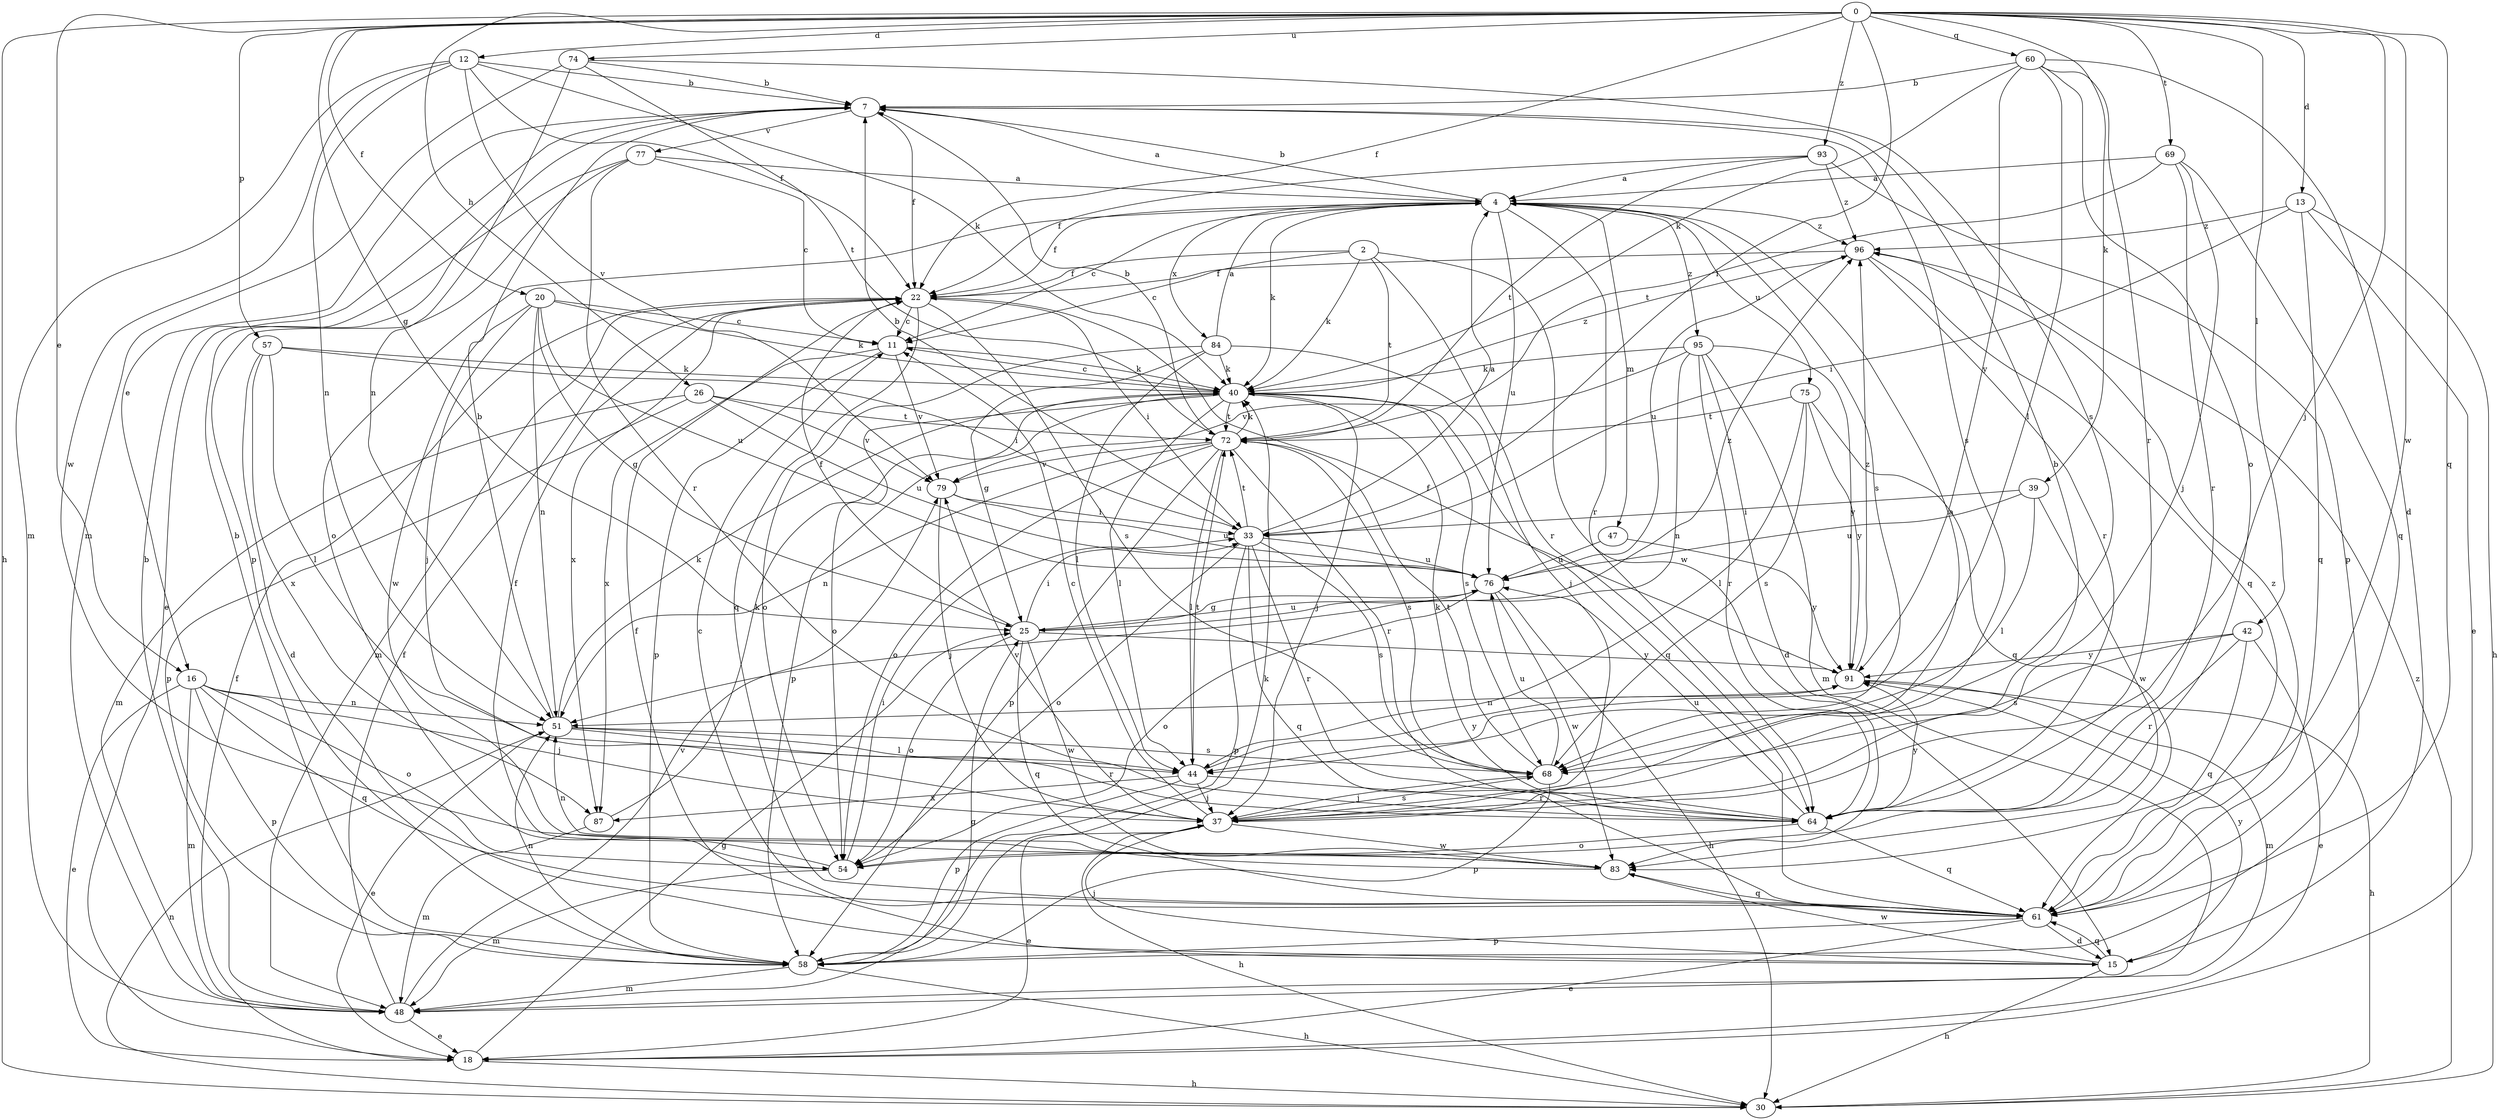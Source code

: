 strict digraph  {
0;
2;
4;
7;
11;
12;
13;
15;
16;
18;
20;
22;
25;
26;
30;
33;
37;
39;
40;
42;
44;
47;
48;
51;
54;
57;
58;
60;
61;
64;
68;
69;
72;
74;
75;
76;
77;
79;
83;
84;
87;
91;
93;
95;
96;
0 -> 12  [label=d];
0 -> 13  [label=d];
0 -> 16  [label=e];
0 -> 20  [label=f];
0 -> 22  [label=f];
0 -> 25  [label=g];
0 -> 26  [label=h];
0 -> 30  [label=h];
0 -> 33  [label=i];
0 -> 37  [label=j];
0 -> 39  [label=k];
0 -> 42  [label=l];
0 -> 57  [label=p];
0 -> 60  [label=q];
0 -> 61  [label=q];
0 -> 69  [label=t];
0 -> 74  [label=u];
0 -> 83  [label=w];
0 -> 93  [label=z];
2 -> 11  [label=c];
2 -> 22  [label=f];
2 -> 40  [label=k];
2 -> 64  [label=r];
2 -> 72  [label=t];
2 -> 83  [label=w];
4 -> 7  [label=b];
4 -> 11  [label=c];
4 -> 22  [label=f];
4 -> 40  [label=k];
4 -> 47  [label=m];
4 -> 54  [label=o];
4 -> 64  [label=r];
4 -> 68  [label=s];
4 -> 75  [label=u];
4 -> 76  [label=u];
4 -> 84  [label=x];
4 -> 95  [label=z];
4 -> 96  [label=z];
7 -> 4  [label=a];
7 -> 16  [label=e];
7 -> 22  [label=f];
7 -> 68  [label=s];
7 -> 77  [label=v];
11 -> 40  [label=k];
11 -> 58  [label=p];
11 -> 79  [label=v];
11 -> 87  [label=x];
12 -> 7  [label=b];
12 -> 22  [label=f];
12 -> 40  [label=k];
12 -> 48  [label=m];
12 -> 51  [label=n];
12 -> 79  [label=v];
12 -> 83  [label=w];
13 -> 18  [label=e];
13 -> 30  [label=h];
13 -> 33  [label=i];
13 -> 61  [label=q];
13 -> 96  [label=z];
15 -> 22  [label=f];
15 -> 30  [label=h];
15 -> 37  [label=j];
15 -> 61  [label=q];
15 -> 83  [label=w];
15 -> 91  [label=y];
16 -> 18  [label=e];
16 -> 37  [label=j];
16 -> 48  [label=m];
16 -> 51  [label=n];
16 -> 54  [label=o];
16 -> 58  [label=p];
16 -> 61  [label=q];
18 -> 22  [label=f];
18 -> 25  [label=g];
18 -> 30  [label=h];
20 -> 11  [label=c];
20 -> 25  [label=g];
20 -> 37  [label=j];
20 -> 40  [label=k];
20 -> 51  [label=n];
20 -> 76  [label=u];
20 -> 83  [label=w];
22 -> 11  [label=c];
22 -> 33  [label=i];
22 -> 48  [label=m];
22 -> 61  [label=q];
22 -> 68  [label=s];
22 -> 87  [label=x];
25 -> 22  [label=f];
25 -> 33  [label=i];
25 -> 54  [label=o];
25 -> 61  [label=q];
25 -> 76  [label=u];
25 -> 83  [label=w];
25 -> 91  [label=y];
25 -> 96  [label=z];
26 -> 48  [label=m];
26 -> 58  [label=p];
26 -> 72  [label=t];
26 -> 76  [label=u];
26 -> 79  [label=v];
30 -> 51  [label=n];
30 -> 96  [label=z];
33 -> 4  [label=a];
33 -> 7  [label=b];
33 -> 54  [label=o];
33 -> 58  [label=p];
33 -> 61  [label=q];
33 -> 64  [label=r];
33 -> 68  [label=s];
33 -> 72  [label=t];
33 -> 76  [label=u];
37 -> 4  [label=a];
37 -> 7  [label=b];
37 -> 11  [label=c];
37 -> 18  [label=e];
37 -> 30  [label=h];
37 -> 68  [label=s];
37 -> 79  [label=v];
37 -> 83  [label=w];
39 -> 33  [label=i];
39 -> 44  [label=l];
39 -> 76  [label=u];
39 -> 83  [label=w];
40 -> 11  [label=c];
40 -> 37  [label=j];
40 -> 44  [label=l];
40 -> 54  [label=o];
40 -> 58  [label=p];
40 -> 61  [label=q];
40 -> 68  [label=s];
40 -> 72  [label=t];
40 -> 96  [label=z];
42 -> 18  [label=e];
42 -> 61  [label=q];
42 -> 64  [label=r];
42 -> 68  [label=s];
42 -> 91  [label=y];
44 -> 37  [label=j];
44 -> 58  [label=p];
44 -> 64  [label=r];
44 -> 72  [label=t];
44 -> 87  [label=x];
44 -> 91  [label=y];
47 -> 76  [label=u];
47 -> 91  [label=y];
48 -> 7  [label=b];
48 -> 18  [label=e];
48 -> 22  [label=f];
48 -> 25  [label=g];
48 -> 79  [label=v];
51 -> 7  [label=b];
51 -> 18  [label=e];
51 -> 40  [label=k];
51 -> 44  [label=l];
51 -> 64  [label=r];
51 -> 68  [label=s];
54 -> 22  [label=f];
54 -> 33  [label=i];
54 -> 48  [label=m];
57 -> 15  [label=d];
57 -> 33  [label=i];
57 -> 40  [label=k];
57 -> 44  [label=l];
57 -> 87  [label=x];
58 -> 7  [label=b];
58 -> 30  [label=h];
58 -> 40  [label=k];
58 -> 48  [label=m];
58 -> 51  [label=n];
60 -> 7  [label=b];
60 -> 15  [label=d];
60 -> 40  [label=k];
60 -> 44  [label=l];
60 -> 54  [label=o];
60 -> 64  [label=r];
60 -> 91  [label=y];
61 -> 11  [label=c];
61 -> 15  [label=d];
61 -> 18  [label=e];
61 -> 58  [label=p];
61 -> 96  [label=z];
64 -> 40  [label=k];
64 -> 54  [label=o];
64 -> 61  [label=q];
64 -> 76  [label=u];
64 -> 91  [label=y];
68 -> 37  [label=j];
68 -> 58  [label=p];
68 -> 72  [label=t];
68 -> 76  [label=u];
69 -> 4  [label=a];
69 -> 37  [label=j];
69 -> 61  [label=q];
69 -> 64  [label=r];
69 -> 72  [label=t];
72 -> 7  [label=b];
72 -> 40  [label=k];
72 -> 44  [label=l];
72 -> 51  [label=n];
72 -> 54  [label=o];
72 -> 58  [label=p];
72 -> 64  [label=r];
72 -> 68  [label=s];
72 -> 79  [label=v];
74 -> 7  [label=b];
74 -> 48  [label=m];
74 -> 51  [label=n];
74 -> 68  [label=s];
74 -> 72  [label=t];
75 -> 44  [label=l];
75 -> 61  [label=q];
75 -> 68  [label=s];
75 -> 72  [label=t];
75 -> 91  [label=y];
76 -> 25  [label=g];
76 -> 30  [label=h];
76 -> 54  [label=o];
76 -> 83  [label=w];
77 -> 4  [label=a];
77 -> 11  [label=c];
77 -> 18  [label=e];
77 -> 58  [label=p];
77 -> 64  [label=r];
79 -> 33  [label=i];
79 -> 37  [label=j];
79 -> 76  [label=u];
83 -> 51  [label=n];
83 -> 61  [label=q];
84 -> 4  [label=a];
84 -> 25  [label=g];
84 -> 37  [label=j];
84 -> 40  [label=k];
84 -> 44  [label=l];
84 -> 54  [label=o];
87 -> 40  [label=k];
87 -> 48  [label=m];
91 -> 22  [label=f];
91 -> 30  [label=h];
91 -> 48  [label=m];
91 -> 51  [label=n];
91 -> 96  [label=z];
93 -> 4  [label=a];
93 -> 22  [label=f];
93 -> 58  [label=p];
93 -> 72  [label=t];
93 -> 96  [label=z];
95 -> 15  [label=d];
95 -> 40  [label=k];
95 -> 48  [label=m];
95 -> 51  [label=n];
95 -> 64  [label=r];
95 -> 79  [label=v];
95 -> 91  [label=y];
96 -> 22  [label=f];
96 -> 61  [label=q];
96 -> 64  [label=r];
96 -> 76  [label=u];
}
